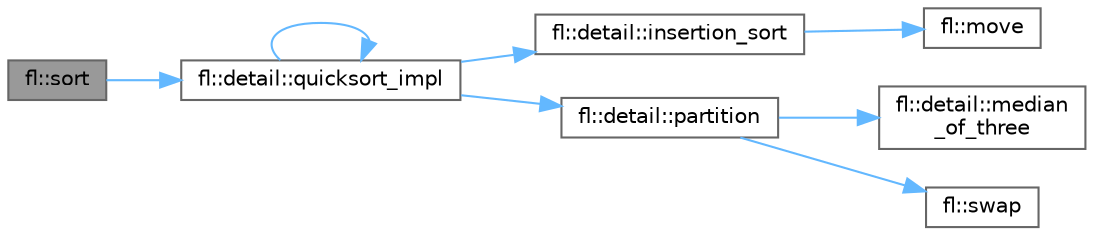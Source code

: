 digraph "fl::sort"
{
 // INTERACTIVE_SVG=YES
 // LATEX_PDF_SIZE
  bgcolor="transparent";
  edge [fontname=Helvetica,fontsize=10,labelfontname=Helvetica,labelfontsize=10];
  node [fontname=Helvetica,fontsize=10,shape=box,height=0.2,width=0.4];
  rankdir="LR";
  Node1 [id="Node000001",label="fl::sort",height=0.2,width=0.4,color="gray40", fillcolor="grey60", style="filled", fontcolor="black",tooltip=" "];
  Node1 -> Node2 [id="edge1_Node000001_Node000002",color="steelblue1",style="solid",tooltip=" "];
  Node2 [id="Node000002",label="fl::detail::quicksort_impl",height=0.2,width=0.4,color="grey40", fillcolor="white", style="filled",URL="$df/d9e/namespacefl_1_1detail_aa2f29333b4122deedbbc32b7b0beb67b.html#aa2f29333b4122deedbbc32b7b0beb67b",tooltip=" "];
  Node2 -> Node3 [id="edge2_Node000002_Node000003",color="steelblue1",style="solid",tooltip=" "];
  Node3 [id="Node000003",label="fl::detail::insertion_sort",height=0.2,width=0.4,color="grey40", fillcolor="white", style="filled",URL="$df/d9e/namespacefl_1_1detail_a8c04f3c3d6b52c20a5d2916afb4ad50b.html#a8c04f3c3d6b52c20a5d2916afb4ad50b",tooltip=" "];
  Node3 -> Node4 [id="edge3_Node000003_Node000004",color="steelblue1",style="solid",tooltip=" "];
  Node4 [id="Node000004",label="fl::move",height=0.2,width=0.4,color="grey40", fillcolor="white", style="filled",URL="$d4/d36/namespacefl_a0445ddcae69ac4e524ec18098eb84dbf.html#a0445ddcae69ac4e524ec18098eb84dbf",tooltip=" "];
  Node2 -> Node5 [id="edge4_Node000002_Node000005",color="steelblue1",style="solid",tooltip=" "];
  Node5 [id="Node000005",label="fl::detail::partition",height=0.2,width=0.4,color="grey40", fillcolor="white", style="filled",URL="$df/d9e/namespacefl_1_1detail_a6d8de3d811d1929076314c478367d5b2.html#a6d8de3d811d1929076314c478367d5b2",tooltip=" "];
  Node5 -> Node6 [id="edge5_Node000005_Node000006",color="steelblue1",style="solid",tooltip=" "];
  Node6 [id="Node000006",label="fl::detail::median\l_of_three",height=0.2,width=0.4,color="grey40", fillcolor="white", style="filled",URL="$df/d9e/namespacefl_1_1detail_a2196987b9da11064d21ef6e0417f2999.html#a2196987b9da11064d21ef6e0417f2999",tooltip=" "];
  Node5 -> Node7 [id="edge6_Node000005_Node000007",color="steelblue1",style="solid",tooltip=" "];
  Node7 [id="Node000007",label="fl::swap",height=0.2,width=0.4,color="grey40", fillcolor="white", style="filled",URL="$d4/d36/namespacefl_a1d899b704a244b75b314311218852cf7.html#a1d899b704a244b75b314311218852cf7",tooltip=" "];
  Node2 -> Node2 [id="edge7_Node000002_Node000002",color="steelblue1",style="solid",tooltip=" "];
}
